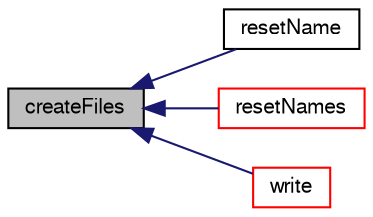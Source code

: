 digraph "createFiles"
{
  bgcolor="transparent";
  edge [fontname="FreeSans",fontsize="10",labelfontname="FreeSans",labelfontsize="10"];
  node [fontname="FreeSans",fontsize="10",shape=record];
  rankdir="LR";
  Node458 [label="createFiles",height=0.2,width=0.4,color="black", fillcolor="grey75", style="filled", fontcolor="black"];
  Node458 -> Node459 [dir="back",color="midnightblue",fontsize="10",style="solid",fontname="FreeSans"];
  Node459 [label="resetName",height=0.2,width=0.4,color="black",URL="$a26122.html#a6894dffdeb99ba61b3aa606e75a8ab47",tooltip="Reset the list of names to a single name entry. "];
  Node458 -> Node460 [dir="back",color="midnightblue",fontsize="10",style="solid",fontname="FreeSans"];
  Node460 [label="resetNames",height=0.2,width=0.4,color="red",URL="$a26122.html#a25c2b3f7833af1fd6d07612e5791d1fe",tooltip="Reset the list of names from a wordList. "];
  Node458 -> Node463 [dir="back",color="midnightblue",fontsize="10",style="solid",fontname="FreeSans"];
  Node463 [label="write",height=0.2,width=0.4,color="red",URL="$a26122.html#aac759501cf6c7895a70eecbef0226ae1",tooltip="Write function. "];
}
